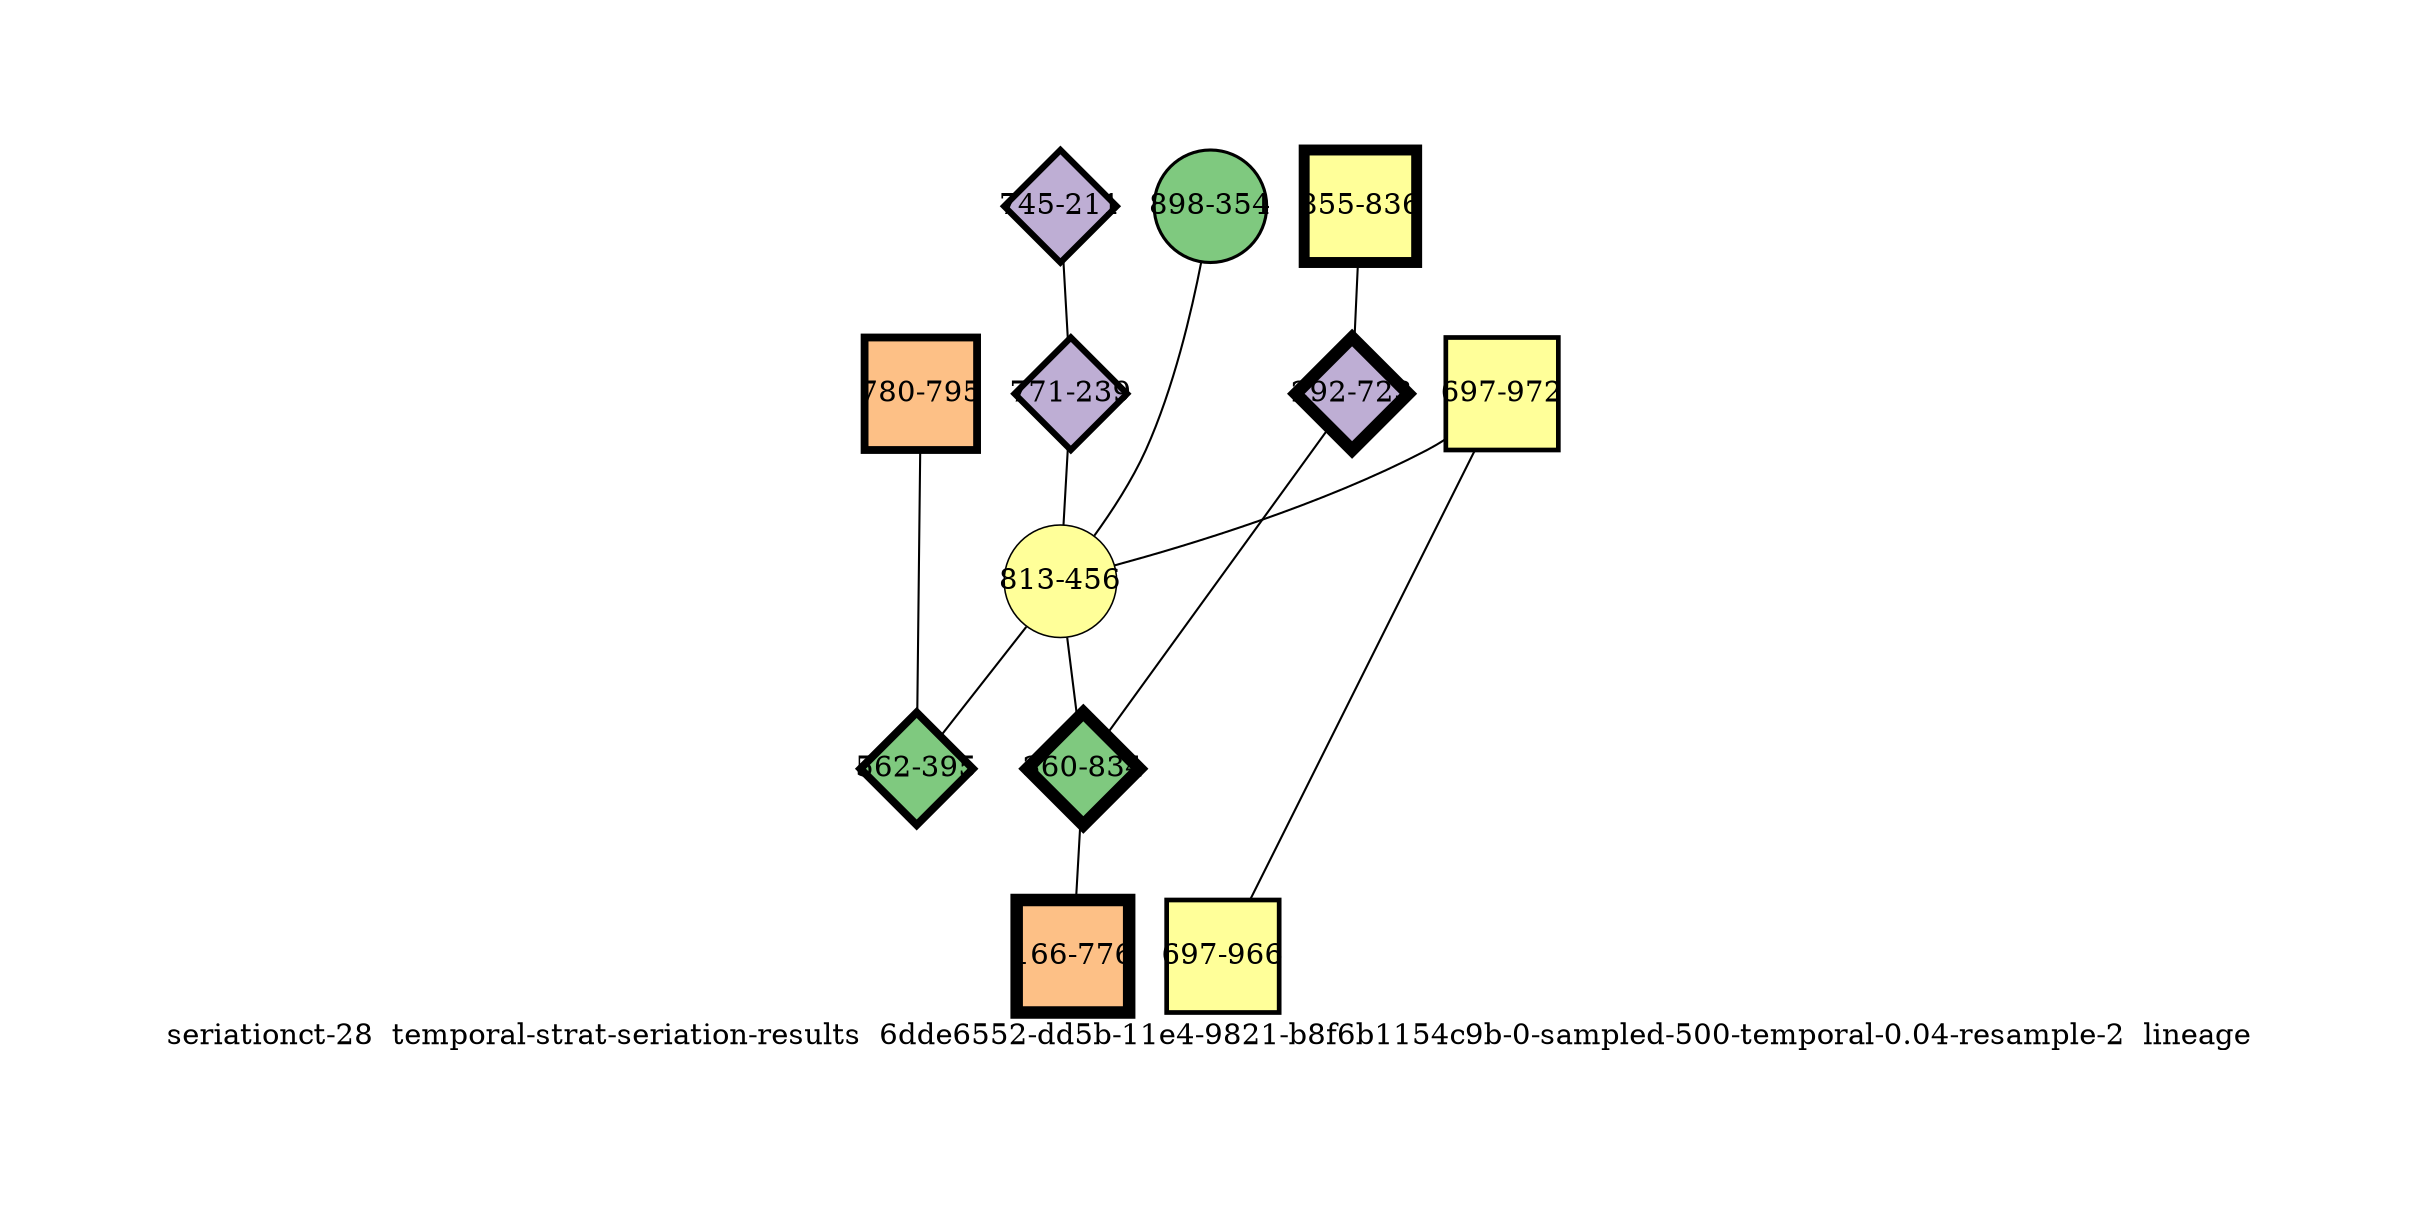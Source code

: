 strict graph "seriationct-28  temporal-strat-seriation-results  6dde6552-dd5b-11e4-9821-b8f6b1154c9b-0-sampled-500-temporal-0.04-resample-2  lineage" {
labelloc=b;
ratio=auto;
pad="1.0";
label="seriationct-28  temporal-strat-seriation-results  6dde6552-dd5b-11e4-9821-b8f6b1154c9b-0-sampled-500-temporal-0.04-resample-2  lineage";
node [width="0.75", style=filled, fixedsize=true, height="0.75", shape=circle, label=""];
0 [xCoordinate="211.0", appears_in_slice=4, yCoordinate="745.0", colorscheme=accent8, lineage_id=2, short_label="745-211", label="745-211", shape=diamond, cluster_id=1, fillcolor=2, size="500.0", id=0, penwidth="3.0"];
1 [xCoordinate="354.0", appears_in_slice=2, yCoordinate="898.0", colorscheme=accent8, lineage_id=0, short_label="898-354", label="898-354", shape=circle, cluster_id=0, fillcolor=1, size="500.0", id=1, penwidth="1.5"];
2 [xCoordinate="972.0", appears_in_slice=3, yCoordinate="697.0", colorscheme=accent8, lineage_id=1, short_label="697-972", label="697-972", shape=square, cluster_id=3, fillcolor=4, size="500.0", id=2, penwidth="2.25"];
3 [xCoordinate="239.0", appears_in_slice=4, yCoordinate="771.0", colorscheme=accent8, lineage_id=2, short_label="771-239", label="771-239", shape=diamond, cluster_id=1, fillcolor=2, size="500.0", id=3, penwidth="3.0"];
4 [xCoordinate="795.0", appears_in_slice=5, yCoordinate="780.0", colorscheme=accent8, lineage_id=1, short_label="780-795", label="780-795", shape=square, cluster_id=2, fillcolor=3, size="500.0", id=4, penwidth="3.75"];
5 [xCoordinate="456.0", appears_in_slice=1, yCoordinate="813.0", colorscheme=accent8, lineage_id=0, short_label="813-456", label="813-456", shape=circle, cluster_id=3, fillcolor=4, size="500.0", id=5, penwidth="0.75"];
6 [xCoordinate="966.0", appears_in_slice=3, yCoordinate="697.0", colorscheme=accent8, lineage_id=1, short_label="697-966", label="697-966", shape=square, cluster_id=3, fillcolor=4, size="500.0", id=6, penwidth="2.25"];
7 [xCoordinate="395.0", appears_in_slice=5, yCoordinate="562.0", colorscheme=accent8, lineage_id=2, short_label="562-395", label="562-395", shape=diamond, cluster_id=0, fillcolor=1, size="500.0", id=7, penwidth="3.75"];
8 [xCoordinate="836.0", appears_in_slice=7, yCoordinate="855.0", colorscheme=accent8, lineage_id=1, short_label="855-836", label="855-836", shape=square, cluster_id=3, fillcolor=4, size="500.0", id=9, penwidth="5.25"];
9 [xCoordinate="723.0", appears_in_slice=8, yCoordinate="292.0", colorscheme=accent8, lineage_id=2, short_label="292-723", label="292-723", shape=diamond, cluster_id=1, fillcolor=2, size="500.0", id=8, penwidth="6.0"];
10 [xCoordinate="834.0", appears_in_slice=8, yCoordinate="360.0", colorscheme=accent8, lineage_id=2, short_label="360-834", label="360-834", shape=diamond, cluster_id=0, fillcolor=1, size="500.0", id=10, penwidth="6.0"];
11 [xCoordinate="776.0", appears_in_slice=8, yCoordinate="166.0", colorscheme=accent8, lineage_id=1, short_label="166-776", label="166-776", shape=square, cluster_id=2, fillcolor=3, size="500.0", id=11, penwidth="6.0"];
0 -- 3  [inverseweight="21.5165741456", weight="0.0464758001545"];
1 -- 5  [inverseweight="3.43855859427", weight="0.290819531669"];
2 -- 5  [inverseweight="2.86449475169", weight="0.349101704379"];
2 -- 6  [inverseweight="14.4457999164", weight="0.0692242731995"];
3 -- 5  [inverseweight="3.10457217938", weight="0.322105572755"];
4 -- 7  [inverseweight="13.8996180437", weight="0.0719444229944"];
5 -- 10  [inverseweight="3.31351155203", weight="0.301794632159"];
5 -- 7  [inverseweight="2.75944241055", weight="0.362392052893"];
8 -- 9  [inverseweight="3.220783132", weight="0.310483493925"];
9 -- 10  [inverseweight="15.9556411568", weight="0.062673758464"];
10 -- 11  [inverseweight="2.91170482008", weight="0.343441406939"];
}
